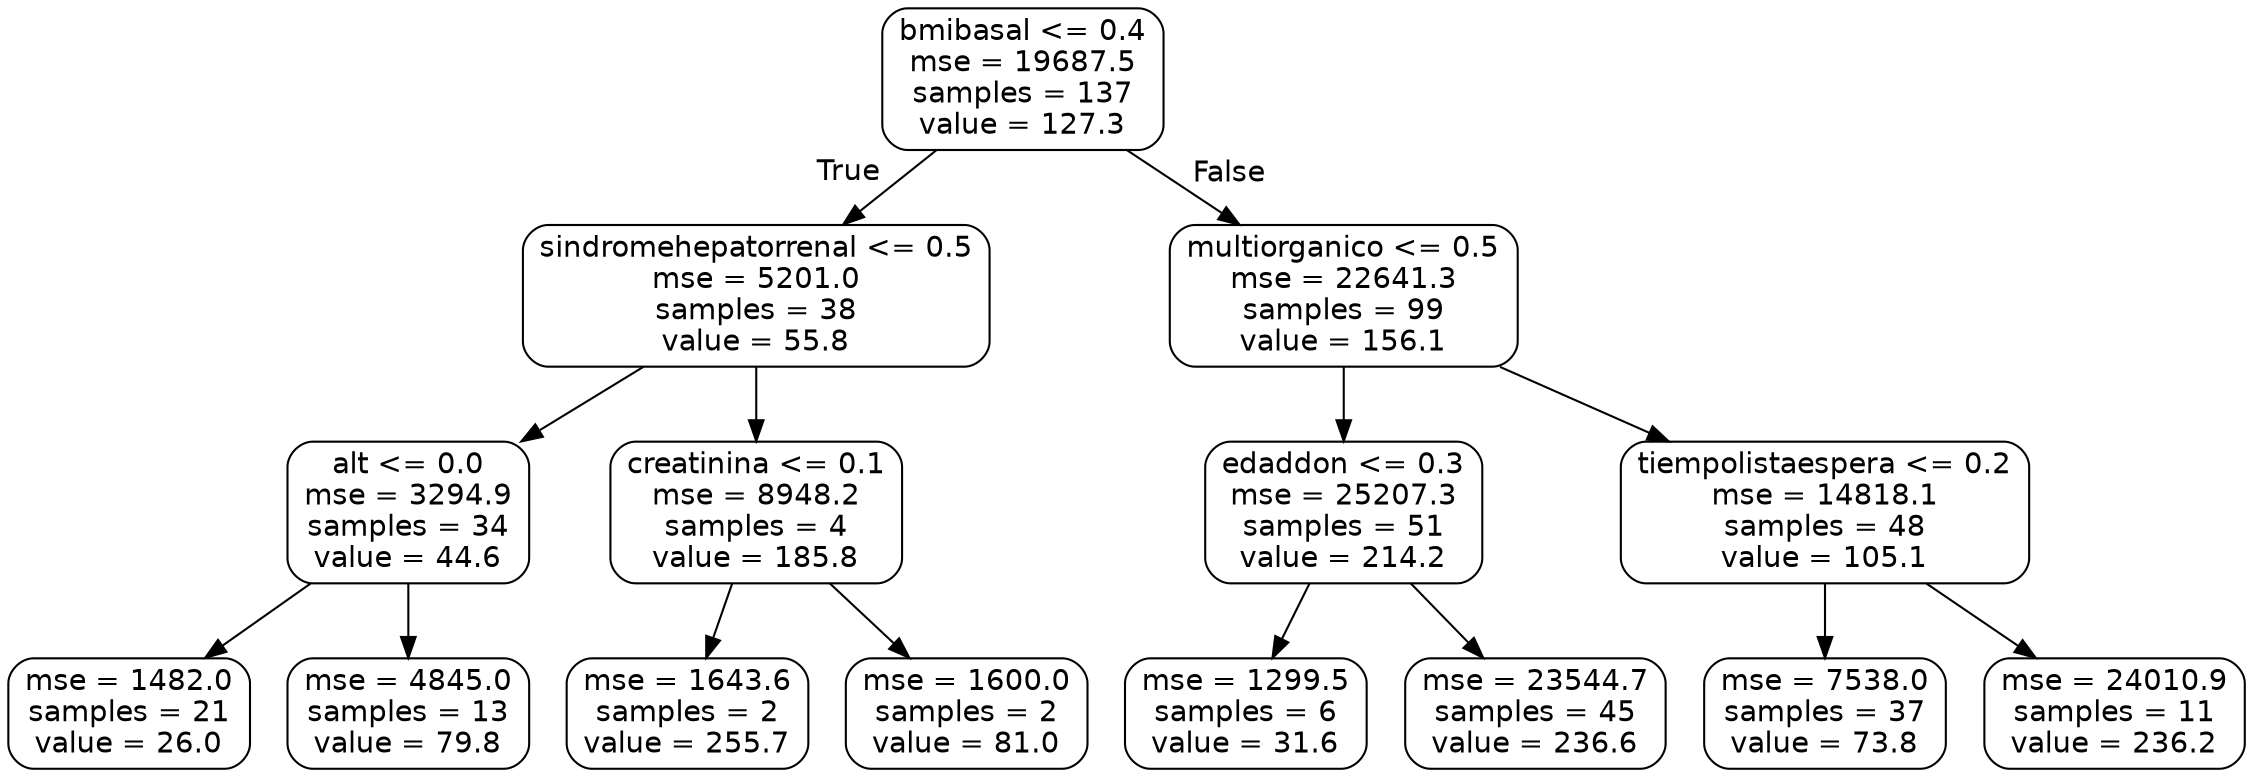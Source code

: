 digraph Tree {
node [shape=box, style="rounded", color="black", fontname=helvetica] ;
edge [fontname=helvetica] ;
0 [label="bmibasal <= 0.4\nmse = 19687.5\nsamples = 137\nvalue = 127.3"] ;
1 [label="sindromehepatorrenal <= 0.5\nmse = 5201.0\nsamples = 38\nvalue = 55.8"] ;
0 -> 1 [labeldistance=2.5, labelangle=45, headlabel="True"] ;
2 [label="alt <= 0.0\nmse = 3294.9\nsamples = 34\nvalue = 44.6"] ;
1 -> 2 ;
3 [label="mse = 1482.0\nsamples = 21\nvalue = 26.0"] ;
2 -> 3 ;
4 [label="mse = 4845.0\nsamples = 13\nvalue = 79.8"] ;
2 -> 4 ;
5 [label="creatinina <= 0.1\nmse = 8948.2\nsamples = 4\nvalue = 185.8"] ;
1 -> 5 ;
6 [label="mse = 1643.6\nsamples = 2\nvalue = 255.7"] ;
5 -> 6 ;
7 [label="mse = 1600.0\nsamples = 2\nvalue = 81.0"] ;
5 -> 7 ;
8 [label="multiorganico <= 0.5\nmse = 22641.3\nsamples = 99\nvalue = 156.1"] ;
0 -> 8 [labeldistance=2.5, labelangle=-45, headlabel="False"] ;
9 [label="edaddon <= 0.3\nmse = 25207.3\nsamples = 51\nvalue = 214.2"] ;
8 -> 9 ;
10 [label="mse = 1299.5\nsamples = 6\nvalue = 31.6"] ;
9 -> 10 ;
11 [label="mse = 23544.7\nsamples = 45\nvalue = 236.6"] ;
9 -> 11 ;
12 [label="tiempolistaespera <= 0.2\nmse = 14818.1\nsamples = 48\nvalue = 105.1"] ;
8 -> 12 ;
13 [label="mse = 7538.0\nsamples = 37\nvalue = 73.8"] ;
12 -> 13 ;
14 [label="mse = 24010.9\nsamples = 11\nvalue = 236.2"] ;
12 -> 14 ;
}